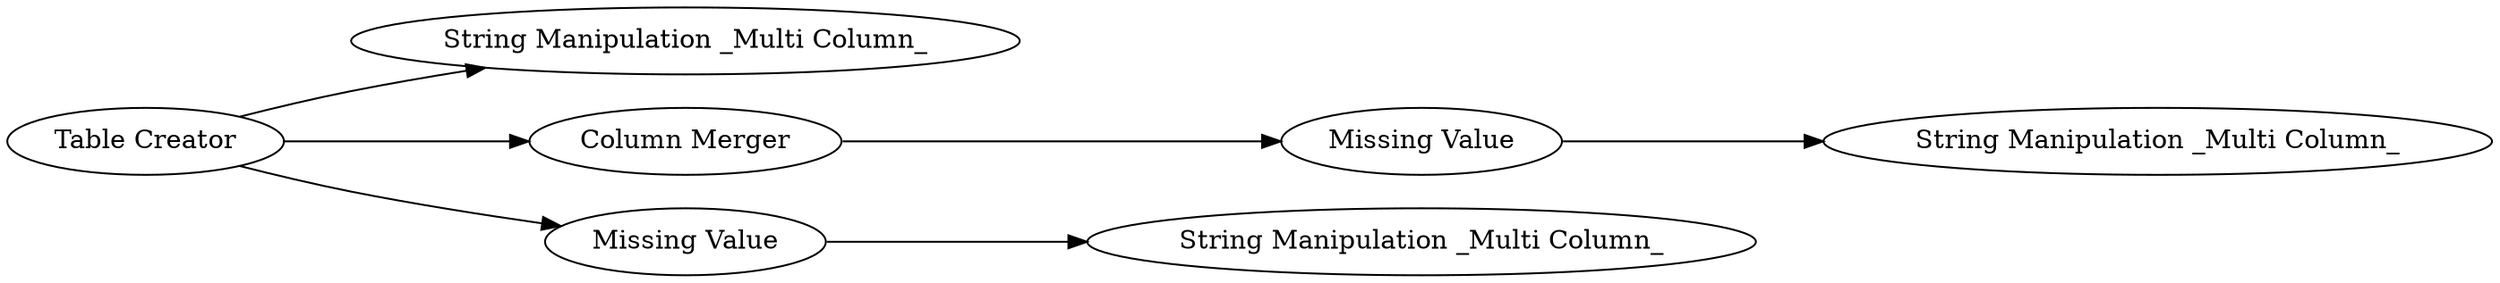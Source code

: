 digraph {
	"7076766480025252212_1" [label="Table Creator"]
	"7076766480025252212_12" [label="Missing Value"]
	"7076766480025252212_11" [label="String Manipulation _Multi Column_"]
	"7076766480025252212_2" [label="String Manipulation _Multi Column_"]
	"7076766480025252212_10" [label="Column Merger"]
	"7076766480025252212_6" [label="Missing Value"]
	"7076766480025252212_7" [label="String Manipulation _Multi Column_"]
	"7076766480025252212_6" -> "7076766480025252212_7"
	"7076766480025252212_12" -> "7076766480025252212_11"
	"7076766480025252212_1" -> "7076766480025252212_2"
	"7076766480025252212_10" -> "7076766480025252212_12"
	"7076766480025252212_1" -> "7076766480025252212_6"
	"7076766480025252212_1" -> "7076766480025252212_10"
	rankdir=LR
}

